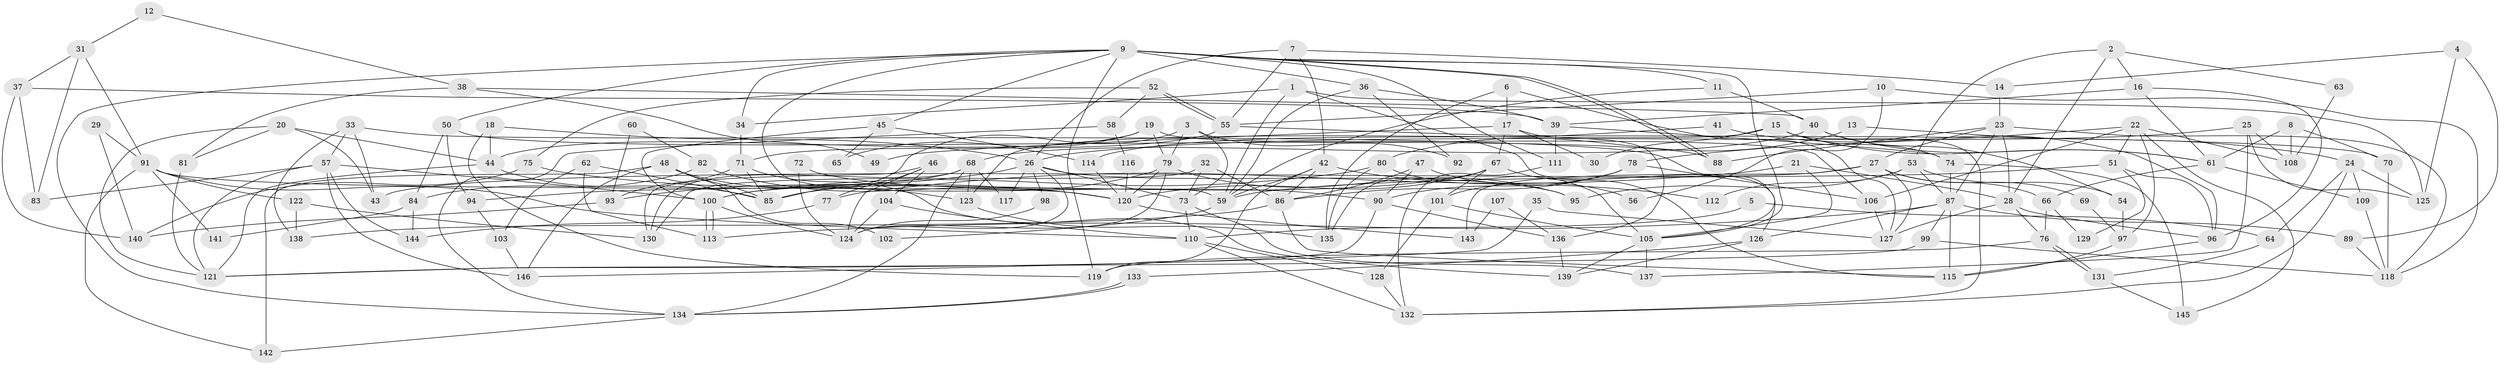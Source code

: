 // coarse degree distribution, {9: 0.0410958904109589, 17: 0.0136986301369863, 22: 0.0136986301369863, 4: 0.1232876712328767, 6: 0.136986301369863, 3: 0.2876712328767123, 18: 0.0136986301369863, 23: 0.0136986301369863, 7: 0.0684931506849315, 10: 0.0410958904109589, 5: 0.0547945205479452, 11: 0.0136986301369863, 2: 0.1506849315068493, 8: 0.0136986301369863, 14: 0.0136986301369863}
// Generated by graph-tools (version 1.1) at 2025/18/03/04/25 18:18:44]
// undirected, 146 vertices, 292 edges
graph export_dot {
graph [start="1"]
  node [color=gray90,style=filled];
  1;
  2;
  3;
  4;
  5;
  6;
  7;
  8;
  9;
  10;
  11;
  12;
  13;
  14;
  15;
  16;
  17;
  18;
  19;
  20;
  21;
  22;
  23;
  24;
  25;
  26;
  27;
  28;
  29;
  30;
  31;
  32;
  33;
  34;
  35;
  36;
  37;
  38;
  39;
  40;
  41;
  42;
  43;
  44;
  45;
  46;
  47;
  48;
  49;
  50;
  51;
  52;
  53;
  54;
  55;
  56;
  57;
  58;
  59;
  60;
  61;
  62;
  63;
  64;
  65;
  66;
  67;
  68;
  69;
  70;
  71;
  72;
  73;
  74;
  75;
  76;
  77;
  78;
  79;
  80;
  81;
  82;
  83;
  84;
  85;
  86;
  87;
  88;
  89;
  90;
  91;
  92;
  93;
  94;
  95;
  96;
  97;
  98;
  99;
  100;
  101;
  102;
  103;
  104;
  105;
  106;
  107;
  108;
  109;
  110;
  111;
  112;
  113;
  114;
  115;
  116;
  117;
  118;
  119;
  120;
  121;
  122;
  123;
  124;
  125;
  126;
  127;
  128;
  129;
  130;
  131;
  132;
  133;
  134;
  135;
  136;
  137;
  138;
  139;
  140;
  141;
  142;
  143;
  144;
  145;
  146;
  1 -- 59;
  1 -- 34;
  1 -- 125;
  1 -- 126;
  2 -- 28;
  2 -- 16;
  2 -- 53;
  2 -- 63;
  3 -- 73;
  3 -- 79;
  3 -- 85;
  3 -- 92;
  4 -- 14;
  4 -- 125;
  4 -- 89;
  5 -- 64;
  5 -- 110;
  6 -- 127;
  6 -- 135;
  6 -- 17;
  7 -- 42;
  7 -- 55;
  7 -- 14;
  7 -- 26;
  8 -- 61;
  8 -- 108;
  8 -- 70;
  9 -- 119;
  9 -- 88;
  9 -- 88;
  9 -- 11;
  9 -- 34;
  9 -- 36;
  9 -- 45;
  9 -- 50;
  9 -- 59;
  9 -- 105;
  9 -- 111;
  9 -- 134;
  10 -- 55;
  10 -- 118;
  10 -- 56;
  11 -- 40;
  11 -- 59;
  12 -- 31;
  12 -- 38;
  13 -- 24;
  13 -- 80;
  14 -- 23;
  15 -- 61;
  15 -- 74;
  15 -- 30;
  15 -- 123;
  15 -- 132;
  16 -- 39;
  16 -- 96;
  16 -- 61;
  17 -- 67;
  17 -- 30;
  17 -- 49;
  17 -- 136;
  18 -- 44;
  18 -- 26;
  18 -- 119;
  19 -- 106;
  19 -- 79;
  19 -- 44;
  19 -- 65;
  20 -- 121;
  20 -- 44;
  20 -- 43;
  20 -- 81;
  21 -- 105;
  21 -- 28;
  21 -- 77;
  22 -- 78;
  22 -- 51;
  22 -- 97;
  22 -- 106;
  22 -- 108;
  22 -- 145;
  23 -- 87;
  23 -- 28;
  23 -- 27;
  23 -- 88;
  23 -- 118;
  24 -- 109;
  24 -- 132;
  24 -- 64;
  24 -- 125;
  25 -- 26;
  25 -- 125;
  25 -- 108;
  25 -- 137;
  26 -- 95;
  26 -- 73;
  26 -- 93;
  26 -- 98;
  26 -- 117;
  26 -- 124;
  27 -- 66;
  27 -- 43;
  27 -- 69;
  27 -- 127;
  27 -- 143;
  28 -- 127;
  28 -- 76;
  28 -- 96;
  29 -- 91;
  29 -- 140;
  31 -- 91;
  31 -- 83;
  31 -- 37;
  32 -- 73;
  32 -- 86;
  32 -- 130;
  33 -- 43;
  33 -- 105;
  33 -- 57;
  33 -- 138;
  34 -- 71;
  35 -- 146;
  35 -- 127;
  36 -- 59;
  36 -- 39;
  36 -- 92;
  37 -- 39;
  37 -- 83;
  37 -- 140;
  38 -- 81;
  38 -- 40;
  38 -- 49;
  39 -- 111;
  39 -- 74;
  40 -- 68;
  40 -- 54;
  40 -- 61;
  41 -- 96;
  41 -- 114;
  42 -- 86;
  42 -- 59;
  42 -- 112;
  42 -- 119;
  44 -- 85;
  44 -- 121;
  45 -- 100;
  45 -- 65;
  45 -- 114;
  46 -- 130;
  46 -- 104;
  46 -- 77;
  46 -- 124;
  47 -- 90;
  47 -- 86;
  47 -- 56;
  48 -- 123;
  48 -- 85;
  48 -- 102;
  48 -- 142;
  48 -- 146;
  50 -- 88;
  50 -- 84;
  50 -- 94;
  51 -- 59;
  51 -- 96;
  51 -- 129;
  52 -- 55;
  52 -- 55;
  52 -- 75;
  52 -- 58;
  53 -- 87;
  53 -- 54;
  53 -- 95;
  53 -- 112;
  54 -- 97;
  55 -- 70;
  55 -- 71;
  57 -- 100;
  57 -- 83;
  57 -- 121;
  57 -- 144;
  57 -- 146;
  58 -- 134;
  58 -- 116;
  59 -- 102;
  60 -- 93;
  60 -- 82;
  61 -- 66;
  61 -- 109;
  62 -- 85;
  62 -- 103;
  62 -- 113;
  63 -- 108;
  64 -- 131;
  66 -- 76;
  66 -- 129;
  67 -- 100;
  67 -- 120;
  67 -- 101;
  67 -- 115;
  67 -- 135;
  68 -- 130;
  68 -- 134;
  68 -- 94;
  68 -- 117;
  68 -- 123;
  69 -- 97;
  70 -- 118;
  71 -- 139;
  71 -- 85;
  71 -- 93;
  72 -- 124;
  72 -- 90;
  73 -- 137;
  73 -- 110;
  74 -- 87;
  74 -- 145;
  75 -- 120;
  75 -- 140;
  76 -- 131;
  76 -- 131;
  76 -- 119;
  77 -- 144;
  78 -- 101;
  78 -- 90;
  78 -- 86;
  78 -- 106;
  79 -- 85;
  79 -- 124;
  79 -- 95;
  79 -- 120;
  80 -- 135;
  80 -- 100;
  80 -- 105;
  81 -- 121;
  82 -- 84;
  82 -- 120;
  84 -- 144;
  84 -- 141;
  86 -- 115;
  86 -- 138;
  87 -- 99;
  87 -- 113;
  87 -- 89;
  87 -- 115;
  87 -- 126;
  89 -- 118;
  90 -- 136;
  90 -- 121;
  91 -- 110;
  91 -- 142;
  91 -- 120;
  91 -- 122;
  91 -- 141;
  93 -- 140;
  94 -- 103;
  96 -- 115;
  97 -- 115;
  98 -- 124;
  99 -- 118;
  99 -- 121;
  100 -- 124;
  100 -- 113;
  100 -- 113;
  101 -- 105;
  101 -- 128;
  103 -- 146;
  104 -- 124;
  104 -- 110;
  105 -- 137;
  105 -- 139;
  106 -- 127;
  107 -- 136;
  107 -- 143;
  109 -- 118;
  110 -- 132;
  110 -- 128;
  111 -- 132;
  114 -- 120;
  116 -- 120;
  120 -- 143;
  122 -- 138;
  122 -- 130;
  123 -- 135;
  126 -- 133;
  126 -- 139;
  128 -- 132;
  131 -- 145;
  133 -- 134;
  133 -- 134;
  134 -- 142;
  136 -- 139;
}
